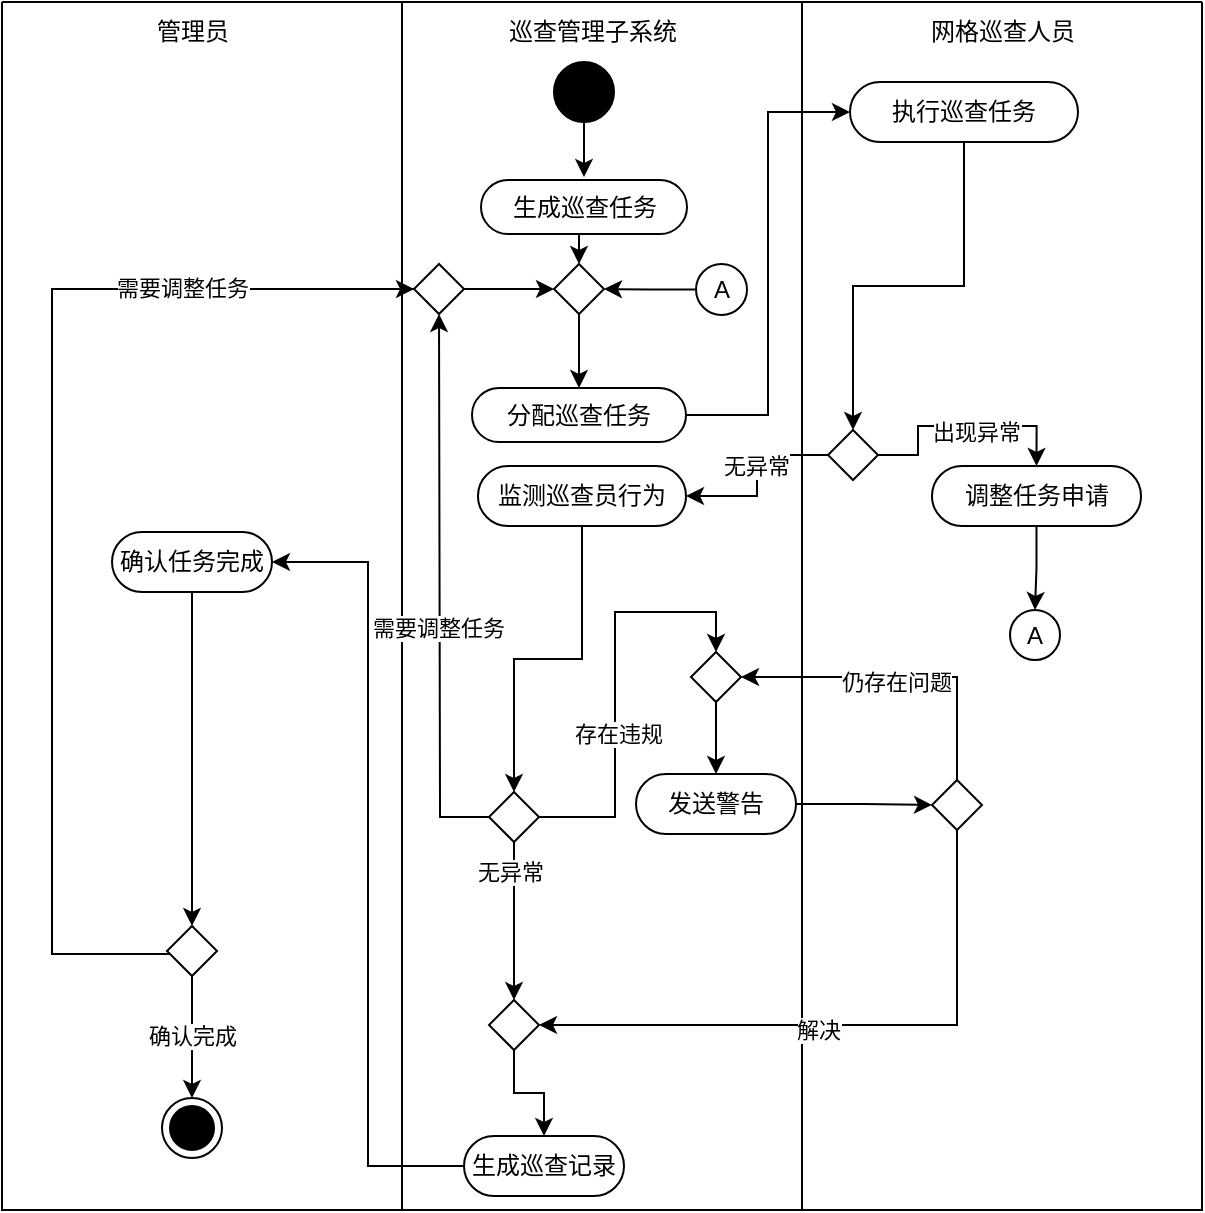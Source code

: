 <mxfile version="27.2.0">
  <diagram name="第 1 页" id="ujCtVl2hrdgaZUb0fE_l">
    <mxGraphModel dx="1408" dy="635" grid="0" gridSize="10" guides="1" tooltips="1" connect="1" arrows="1" fold="1" page="1" pageScale="1" pageWidth="827" pageHeight="1169" math="0" shadow="0">
      <root>
        <mxCell id="0" />
        <mxCell id="1" parent="0" />
        <mxCell id="BkGL_McaVdjmjKgnnkAn-4" value="" style="swimlane;startSize=0;" parent="1" vertex="1">
          <mxGeometry x="130" y="200" width="200" height="604" as="geometry" />
        </mxCell>
        <mxCell id="BkGL_McaVdjmjKgnnkAn-7" value="管理员" style="text;html=1;align=center;verticalAlign=middle;resizable=0;points=[];autosize=1;strokeColor=none;fillColor=none;" parent="BkGL_McaVdjmjKgnnkAn-4" vertex="1">
          <mxGeometry x="68" y="2" width="54" height="26" as="geometry" />
        </mxCell>
        <mxCell id="BkGL_McaVdjmjKgnnkAn-46" style="edgeStyle=orthogonalEdgeStyle;rounded=0;orthogonalLoop=1;jettySize=auto;html=1;exitX=0.5;exitY=0.5;exitDx=0;exitDy=15;exitPerimeter=0;entryX=0.5;entryY=0;entryDx=0;entryDy=0;" parent="BkGL_McaVdjmjKgnnkAn-4" source="BkGL_McaVdjmjKgnnkAn-15" target="DtNsajSpVZsd7COgS0P1-8" edge="1">
          <mxGeometry relative="1" as="geometry" />
        </mxCell>
        <mxCell id="BkGL_McaVdjmjKgnnkAn-15" value="确认任务完成" style="html=1;dashed=0;whiteSpace=wrap;shape=mxgraph.dfd.start" parent="BkGL_McaVdjmjKgnnkAn-4" vertex="1">
          <mxGeometry x="55" y="265" width="80" height="30" as="geometry" />
        </mxCell>
        <mxCell id="BkGL_McaVdjmjKgnnkAn-45" value="" style="ellipse;html=1;shape=endState;fillColor=#000000;strokeColor=#000000;" parent="BkGL_McaVdjmjKgnnkAn-4" vertex="1">
          <mxGeometry x="80" y="548" width="30" height="30" as="geometry" />
        </mxCell>
        <mxCell id="DtNsajSpVZsd7COgS0P1-9" style="edgeStyle=orthogonalEdgeStyle;rounded=0;orthogonalLoop=1;jettySize=auto;html=1;entryX=0.5;entryY=0;entryDx=0;entryDy=0;" edge="1" parent="BkGL_McaVdjmjKgnnkAn-4" source="DtNsajSpVZsd7COgS0P1-8" target="BkGL_McaVdjmjKgnnkAn-45">
          <mxGeometry relative="1" as="geometry" />
        </mxCell>
        <mxCell id="DtNsajSpVZsd7COgS0P1-11" value="确认完成" style="edgeLabel;html=1;align=center;verticalAlign=middle;resizable=0;points=[];" vertex="1" connectable="0" parent="DtNsajSpVZsd7COgS0P1-9">
          <mxGeometry x="-0.03" relative="1" as="geometry">
            <mxPoint as="offset" />
          </mxGeometry>
        </mxCell>
        <mxCell id="DtNsajSpVZsd7COgS0P1-8" value="" style="shape=rhombus;html=1;dashed=0;whiteSpace=wrap;perimeter=rhombusPerimeter;" vertex="1" parent="BkGL_McaVdjmjKgnnkAn-4">
          <mxGeometry x="82.5" y="462" width="25" height="25" as="geometry" />
        </mxCell>
        <mxCell id="BkGL_McaVdjmjKgnnkAn-5" value="" style="swimlane;startSize=0;" parent="1" vertex="1">
          <mxGeometry x="330" y="200" width="200" height="604" as="geometry" />
        </mxCell>
        <mxCell id="BkGL_McaVdjmjKgnnkAn-9" value="巡查管理子系统" style="text;html=1;align=center;verticalAlign=middle;resizable=0;points=[];autosize=1;strokeColor=none;fillColor=none;" parent="BkGL_McaVdjmjKgnnkAn-5" vertex="1">
          <mxGeometry x="40" width="110" height="30" as="geometry" />
        </mxCell>
        <mxCell id="DtNsajSpVZsd7COgS0P1-5" style="edgeStyle=orthogonalEdgeStyle;rounded=0;orthogonalLoop=1;jettySize=auto;html=1;exitX=0.5;exitY=0.5;exitDx=0;exitDy=15;exitPerimeter=0;entryX=0.5;entryY=0;entryDx=0;entryDy=0;" edge="1" parent="BkGL_McaVdjmjKgnnkAn-5" source="BkGL_McaVdjmjKgnnkAn-16" target="DtNsajSpVZsd7COgS0P1-4">
          <mxGeometry relative="1" as="geometry" />
        </mxCell>
        <mxCell id="BkGL_McaVdjmjKgnnkAn-16" value="监测巡查员行为" style="html=1;dashed=0;whiteSpace=wrap;shape=mxgraph.dfd.start" parent="BkGL_McaVdjmjKgnnkAn-5" vertex="1">
          <mxGeometry x="38" y="232" width="104" height="30" as="geometry" />
        </mxCell>
        <mxCell id="BkGL_McaVdjmjKgnnkAn-30" value="生成巡查记录" style="html=1;dashed=0;whiteSpace=wrap;shape=mxgraph.dfd.start" parent="BkGL_McaVdjmjKgnnkAn-5" vertex="1">
          <mxGeometry x="31" y="567" width="80" height="30" as="geometry" />
        </mxCell>
        <mxCell id="BkGL_McaVdjmjKgnnkAn-10" value="" style="ellipse;whiteSpace=wrap;html=1;aspect=fixed;fillColor=#000000;" parent="BkGL_McaVdjmjKgnnkAn-5" vertex="1">
          <mxGeometry x="76" y="30" width="30" height="30" as="geometry" />
        </mxCell>
        <mxCell id="BkGL_McaVdjmjKgnnkAn-12" value="生成巡查任务" style="html=1;dashed=0;whiteSpace=wrap;shape=mxgraph.dfd.start" parent="BkGL_McaVdjmjKgnnkAn-5" vertex="1">
          <mxGeometry x="39.5" y="89" width="103" height="27" as="geometry" />
        </mxCell>
        <mxCell id="BkGL_McaVdjmjKgnnkAn-19" style="edgeStyle=orthogonalEdgeStyle;rounded=0;orthogonalLoop=1;jettySize=auto;html=1;exitX=0.5;exitY=1;exitDx=0;exitDy=0;entryX=0.5;entryY=0.5;entryDx=0;entryDy=-15;entryPerimeter=0;" parent="BkGL_McaVdjmjKgnnkAn-5" source="BkGL_McaVdjmjKgnnkAn-10" target="BkGL_McaVdjmjKgnnkAn-12" edge="1">
          <mxGeometry relative="1" as="geometry" />
        </mxCell>
        <mxCell id="DtNsajSpVZsd7COgS0P1-1" value="分配巡查任务" style="html=1;dashed=0;whiteSpace=wrap;shape=mxgraph.dfd.start" vertex="1" parent="BkGL_McaVdjmjKgnnkAn-5">
          <mxGeometry x="35" y="193" width="107" height="27" as="geometry" />
        </mxCell>
        <mxCell id="DtNsajSpVZsd7COgS0P1-2" style="edgeStyle=orthogonalEdgeStyle;rounded=0;orthogonalLoop=1;jettySize=auto;html=1;exitX=0.5;exitY=0.5;exitDx=0;exitDy=13.5;exitPerimeter=0;entryX=0.5;entryY=0;entryDx=0;entryDy=0;" edge="1" parent="BkGL_McaVdjmjKgnnkAn-5" source="BkGL_McaVdjmjKgnnkAn-12" target="DtNsajSpVZsd7COgS0P1-60">
          <mxGeometry relative="1" as="geometry" />
        </mxCell>
        <mxCell id="DtNsajSpVZsd7COgS0P1-48" style="edgeStyle=orthogonalEdgeStyle;rounded=0;orthogonalLoop=1;jettySize=auto;html=1;entryX=0.5;entryY=0;entryDx=0;entryDy=0;" edge="1" parent="BkGL_McaVdjmjKgnnkAn-5" source="DtNsajSpVZsd7COgS0P1-4" target="DtNsajSpVZsd7COgS0P1-44">
          <mxGeometry relative="1" as="geometry" />
        </mxCell>
        <mxCell id="DtNsajSpVZsd7COgS0P1-49" value="无异常" style="edgeLabel;html=1;align=center;verticalAlign=middle;resizable=0;points=[];" vertex="1" connectable="0" parent="DtNsajSpVZsd7COgS0P1-48">
          <mxGeometry x="-0.628" y="-2" relative="1" as="geometry">
            <mxPoint as="offset" />
          </mxGeometry>
        </mxCell>
        <mxCell id="DtNsajSpVZsd7COgS0P1-4" value="" style="shape=rhombus;html=1;dashed=0;whiteSpace=wrap;perimeter=rhombusPerimeter;" vertex="1" parent="BkGL_McaVdjmjKgnnkAn-5">
          <mxGeometry x="43.5" y="395" width="25" height="25" as="geometry" />
        </mxCell>
        <mxCell id="DtNsajSpVZsd7COgS0P1-7" value="发送警告" style="html=1;dashed=0;whiteSpace=wrap;shape=mxgraph.dfd.start" vertex="1" parent="BkGL_McaVdjmjKgnnkAn-5">
          <mxGeometry x="117" y="386" width="80" height="30" as="geometry" />
        </mxCell>
        <mxCell id="DtNsajSpVZsd7COgS0P1-30" style="edgeStyle=orthogonalEdgeStyle;rounded=0;orthogonalLoop=1;jettySize=auto;html=1;exitX=1;exitY=0.5;exitDx=0;exitDy=0;entryX=0.5;entryY=0;entryDx=0;entryDy=0;" edge="1" parent="BkGL_McaVdjmjKgnnkAn-5" source="DtNsajSpVZsd7COgS0P1-4" target="DtNsajSpVZsd7COgS0P1-33">
          <mxGeometry relative="1" as="geometry" />
        </mxCell>
        <mxCell id="DtNsajSpVZsd7COgS0P1-37" value="存在违规" style="edgeLabel;html=1;align=center;verticalAlign=middle;resizable=0;points=[];" vertex="1" connectable="0" parent="DtNsajSpVZsd7COgS0P1-30">
          <mxGeometry x="-0.241" y="-1" relative="1" as="geometry">
            <mxPoint as="offset" />
          </mxGeometry>
        </mxCell>
        <mxCell id="DtNsajSpVZsd7COgS0P1-33" value="" style="shape=rhombus;html=1;dashed=0;whiteSpace=wrap;perimeter=rhombusPerimeter;" vertex="1" parent="BkGL_McaVdjmjKgnnkAn-5">
          <mxGeometry x="144.5" y="325" width="25" height="25" as="geometry" />
        </mxCell>
        <mxCell id="DtNsajSpVZsd7COgS0P1-34" style="edgeStyle=orthogonalEdgeStyle;rounded=0;orthogonalLoop=1;jettySize=auto;html=1;exitX=0.5;exitY=1;exitDx=0;exitDy=0;entryX=0.5;entryY=0.5;entryDx=0;entryDy=-15;entryPerimeter=0;" edge="1" parent="BkGL_McaVdjmjKgnnkAn-5" source="DtNsajSpVZsd7COgS0P1-33" target="DtNsajSpVZsd7COgS0P1-7">
          <mxGeometry relative="1" as="geometry" />
        </mxCell>
        <mxCell id="DtNsajSpVZsd7COgS0P1-44" value="" style="shape=rhombus;html=1;dashed=0;whiteSpace=wrap;perimeter=rhombusPerimeter;" vertex="1" parent="BkGL_McaVdjmjKgnnkAn-5">
          <mxGeometry x="43.5" y="499" width="25" height="25" as="geometry" />
        </mxCell>
        <mxCell id="DtNsajSpVZsd7COgS0P1-47" style="edgeStyle=orthogonalEdgeStyle;rounded=0;orthogonalLoop=1;jettySize=auto;html=1;entryX=0.5;entryY=0.5;entryDx=0;entryDy=-15;entryPerimeter=0;" edge="1" parent="BkGL_McaVdjmjKgnnkAn-5" source="DtNsajSpVZsd7COgS0P1-44" target="BkGL_McaVdjmjKgnnkAn-30">
          <mxGeometry relative="1" as="geometry" />
        </mxCell>
        <mxCell id="DtNsajSpVZsd7COgS0P1-62" style="edgeStyle=orthogonalEdgeStyle;rounded=0;orthogonalLoop=1;jettySize=auto;html=1;" edge="1" parent="BkGL_McaVdjmjKgnnkAn-5" source="DtNsajSpVZsd7COgS0P1-60" target="DtNsajSpVZsd7COgS0P1-1">
          <mxGeometry relative="1" as="geometry" />
        </mxCell>
        <mxCell id="DtNsajSpVZsd7COgS0P1-60" value="" style="shape=rhombus;html=1;dashed=0;whiteSpace=wrap;perimeter=rhombusPerimeter;" vertex="1" parent="BkGL_McaVdjmjKgnnkAn-5">
          <mxGeometry x="76" y="131" width="25" height="25" as="geometry" />
        </mxCell>
        <mxCell id="DtNsajSpVZsd7COgS0P1-61" style="edgeStyle=orthogonalEdgeStyle;rounded=0;orthogonalLoop=1;jettySize=auto;html=1;entryX=1;entryY=0.5;entryDx=0;entryDy=0;" edge="1" parent="BkGL_McaVdjmjKgnnkAn-5" source="DtNsajSpVZsd7COgS0P1-59" target="DtNsajSpVZsd7COgS0P1-60">
          <mxGeometry relative="1" as="geometry" />
        </mxCell>
        <mxCell id="DtNsajSpVZsd7COgS0P1-59" value="A" style="ellipse;whiteSpace=wrap;html=1;aspect=fixed;" vertex="1" parent="BkGL_McaVdjmjKgnnkAn-5">
          <mxGeometry x="147" y="131" width="25.5" height="25.5" as="geometry" />
        </mxCell>
        <mxCell id="BkGL_McaVdjmjKgnnkAn-6" value="" style="swimlane;startSize=0;" parent="1" vertex="1">
          <mxGeometry x="530" y="200" width="200" height="604" as="geometry" />
        </mxCell>
        <mxCell id="BkGL_McaVdjmjKgnnkAn-8" value="网格巡查人员" style="text;html=1;align=center;verticalAlign=middle;resizable=0;points=[];autosize=1;strokeColor=none;fillColor=none;" parent="BkGL_McaVdjmjKgnnkAn-6" vertex="1">
          <mxGeometry x="50" width="100" height="30" as="geometry" />
        </mxCell>
        <mxCell id="DtNsajSpVZsd7COgS0P1-51" style="edgeStyle=orthogonalEdgeStyle;rounded=0;orthogonalLoop=1;jettySize=auto;html=1;entryX=0.5;entryY=0;entryDx=0;entryDy=0;" edge="1" parent="BkGL_McaVdjmjKgnnkAn-6" source="BkGL_McaVdjmjKgnnkAn-13" target="DtNsajSpVZsd7COgS0P1-50">
          <mxGeometry relative="1" as="geometry" />
        </mxCell>
        <mxCell id="BkGL_McaVdjmjKgnnkAn-13" value="执行巡查任务" style="html=1;dashed=0;whiteSpace=wrap;shape=mxgraph.dfd.start" parent="BkGL_McaVdjmjKgnnkAn-6" vertex="1">
          <mxGeometry x="24" y="40" width="114" height="30" as="geometry" />
        </mxCell>
        <mxCell id="BkGL_McaVdjmjKgnnkAn-33" value="" style="shape=rhombus;html=1;dashed=0;whiteSpace=wrap;perimeter=rhombusPerimeter;" parent="BkGL_McaVdjmjKgnnkAn-6" vertex="1">
          <mxGeometry x="65" y="389" width="25" height="25" as="geometry" />
        </mxCell>
        <mxCell id="DtNsajSpVZsd7COgS0P1-58" style="edgeStyle=orthogonalEdgeStyle;rounded=0;orthogonalLoop=1;jettySize=auto;html=1;entryX=0.5;entryY=0;entryDx=0;entryDy=0;" edge="1" parent="BkGL_McaVdjmjKgnnkAn-6" source="DtNsajSpVZsd7COgS0P1-43" target="DtNsajSpVZsd7COgS0P1-57">
          <mxGeometry relative="1" as="geometry" />
        </mxCell>
        <mxCell id="DtNsajSpVZsd7COgS0P1-43" value="调整任务申请" style="html=1;dashed=0;whiteSpace=wrap;shape=mxgraph.dfd.start" vertex="1" parent="BkGL_McaVdjmjKgnnkAn-6">
          <mxGeometry x="65" y="232" width="104.5" height="30" as="geometry" />
        </mxCell>
        <mxCell id="DtNsajSpVZsd7COgS0P1-50" value="" style="shape=rhombus;html=1;dashed=0;whiteSpace=wrap;perimeter=rhombusPerimeter;" vertex="1" parent="BkGL_McaVdjmjKgnnkAn-6">
          <mxGeometry x="13" y="214" width="25" height="25" as="geometry" />
        </mxCell>
        <mxCell id="DtNsajSpVZsd7COgS0P1-53" style="edgeStyle=orthogonalEdgeStyle;rounded=0;orthogonalLoop=1;jettySize=auto;html=1;exitX=1;exitY=0.5;exitDx=0;exitDy=0;entryX=0.5;entryY=0.5;entryDx=0;entryDy=-15;entryPerimeter=0;" edge="1" parent="BkGL_McaVdjmjKgnnkAn-6" source="DtNsajSpVZsd7COgS0P1-50" target="DtNsajSpVZsd7COgS0P1-43">
          <mxGeometry relative="1" as="geometry" />
        </mxCell>
        <mxCell id="DtNsajSpVZsd7COgS0P1-55" value="出现异常" style="edgeLabel;html=1;align=center;verticalAlign=middle;resizable=0;points=[];" vertex="1" connectable="0" parent="DtNsajSpVZsd7COgS0P1-53">
          <mxGeometry x="0.12" y="-3" relative="1" as="geometry">
            <mxPoint as="offset" />
          </mxGeometry>
        </mxCell>
        <mxCell id="DtNsajSpVZsd7COgS0P1-57" value="A" style="ellipse;whiteSpace=wrap;html=1;aspect=fixed;" vertex="1" parent="BkGL_McaVdjmjKgnnkAn-6">
          <mxGeometry x="104" y="304" width="25" height="25" as="geometry" />
        </mxCell>
        <mxCell id="BkGL_McaVdjmjKgnnkAn-26" style="edgeStyle=orthogonalEdgeStyle;rounded=0;orthogonalLoop=1;jettySize=auto;html=1;exitX=1;exitY=0.5;exitDx=0;exitDy=0;exitPerimeter=0;entryX=0;entryY=0.5;entryDx=0;entryDy=0;entryPerimeter=0;" parent="1" source="DtNsajSpVZsd7COgS0P1-1" target="BkGL_McaVdjmjKgnnkAn-13" edge="1">
          <mxGeometry relative="1" as="geometry" />
        </mxCell>
        <mxCell id="BkGL_McaVdjmjKgnnkAn-43" style="edgeStyle=orthogonalEdgeStyle;rounded=0;orthogonalLoop=1;jettySize=auto;html=1;exitX=0.5;exitY=1;exitDx=0;exitDy=0;entryX=1;entryY=0.5;entryDx=0;entryDy=0;" parent="1" source="BkGL_McaVdjmjKgnnkAn-33" target="DtNsajSpVZsd7COgS0P1-44" edge="1">
          <mxGeometry relative="1" as="geometry" />
        </mxCell>
        <mxCell id="DtNsajSpVZsd7COgS0P1-38" value="解决" style="edgeLabel;html=1;align=center;verticalAlign=middle;resizable=0;points=[];" vertex="1" connectable="0" parent="BkGL_McaVdjmjKgnnkAn-43">
          <mxGeometry x="0.091" y="2" relative="1" as="geometry">
            <mxPoint as="offset" />
          </mxGeometry>
        </mxCell>
        <mxCell id="DtNsajSpVZsd7COgS0P1-31" style="edgeStyle=orthogonalEdgeStyle;rounded=0;orthogonalLoop=1;jettySize=auto;html=1;exitX=1;exitY=0.5;exitDx=0;exitDy=0;exitPerimeter=0;entryX=0;entryY=0.5;entryDx=0;entryDy=0;" edge="1" parent="1" source="DtNsajSpVZsd7COgS0P1-7" target="BkGL_McaVdjmjKgnnkAn-33">
          <mxGeometry relative="1" as="geometry" />
        </mxCell>
        <mxCell id="DtNsajSpVZsd7COgS0P1-35" style="edgeStyle=orthogonalEdgeStyle;rounded=0;orthogonalLoop=1;jettySize=auto;html=1;exitX=0.5;exitY=0;exitDx=0;exitDy=0;entryX=1;entryY=0.5;entryDx=0;entryDy=0;" edge="1" parent="1" source="BkGL_McaVdjmjKgnnkAn-33" target="DtNsajSpVZsd7COgS0P1-33">
          <mxGeometry relative="1" as="geometry" />
        </mxCell>
        <mxCell id="DtNsajSpVZsd7COgS0P1-36" value="仍存在问题" style="edgeLabel;html=1;align=center;verticalAlign=middle;resizable=0;points=[];" vertex="1" connectable="0" parent="DtNsajSpVZsd7COgS0P1-35">
          <mxGeometry x="0.037" y="2" relative="1" as="geometry">
            <mxPoint as="offset" />
          </mxGeometry>
        </mxCell>
        <mxCell id="DtNsajSpVZsd7COgS0P1-45" style="edgeStyle=orthogonalEdgeStyle;rounded=0;orthogonalLoop=1;jettySize=auto;html=1;entryX=1;entryY=0.5;entryDx=0;entryDy=0;entryPerimeter=0;" edge="1" parent="1" source="BkGL_McaVdjmjKgnnkAn-30" target="BkGL_McaVdjmjKgnnkAn-15">
          <mxGeometry relative="1" as="geometry" />
        </mxCell>
        <mxCell id="DtNsajSpVZsd7COgS0P1-52" style="edgeStyle=orthogonalEdgeStyle;rounded=0;orthogonalLoop=1;jettySize=auto;html=1;" edge="1" parent="1" source="DtNsajSpVZsd7COgS0P1-50" target="BkGL_McaVdjmjKgnnkAn-16">
          <mxGeometry relative="1" as="geometry" />
        </mxCell>
        <mxCell id="DtNsajSpVZsd7COgS0P1-54" value="无异常" style="edgeLabel;html=1;align=center;verticalAlign=middle;resizable=0;points=[];" vertex="1" connectable="0" parent="DtNsajSpVZsd7COgS0P1-52">
          <mxGeometry x="-0.112" y="-1" relative="1" as="geometry">
            <mxPoint as="offset" />
          </mxGeometry>
        </mxCell>
        <mxCell id="DtNsajSpVZsd7COgS0P1-66" style="edgeStyle=orthogonalEdgeStyle;rounded=0;orthogonalLoop=1;jettySize=auto;html=1;entryX=0;entryY=0.5;entryDx=0;entryDy=0;" edge="1" parent="1" source="DtNsajSpVZsd7COgS0P1-68" target="DtNsajSpVZsd7COgS0P1-60">
          <mxGeometry relative="1" as="geometry">
            <Array as="points">
              <mxPoint x="155" y="344" />
            </Array>
          </mxGeometry>
        </mxCell>
        <mxCell id="DtNsajSpVZsd7COgS0P1-69" value="" style="edgeStyle=orthogonalEdgeStyle;rounded=0;orthogonalLoop=1;jettySize=auto;html=1;entryX=0;entryY=0.5;entryDx=0;entryDy=0;" edge="1" parent="1" source="DtNsajSpVZsd7COgS0P1-8" target="DtNsajSpVZsd7COgS0P1-68">
          <mxGeometry relative="1" as="geometry">
            <mxPoint x="200" y="676" as="sourcePoint" />
            <mxPoint x="406" y="344" as="targetPoint" />
            <Array as="points">
              <mxPoint x="155" y="676" />
              <mxPoint x="155" y="343" />
            </Array>
          </mxGeometry>
        </mxCell>
        <mxCell id="DtNsajSpVZsd7COgS0P1-72" value="需要调整任务" style="edgeLabel;html=1;align=center;verticalAlign=middle;resizable=0;points=[];" vertex="1" connectable="0" parent="DtNsajSpVZsd7COgS0P1-69">
          <mxGeometry x="0.593" y="1" relative="1" as="geometry">
            <mxPoint as="offset" />
          </mxGeometry>
        </mxCell>
        <mxCell id="DtNsajSpVZsd7COgS0P1-68" value="" style="shape=rhombus;html=1;dashed=0;whiteSpace=wrap;perimeter=rhombusPerimeter;" vertex="1" parent="1">
          <mxGeometry x="336" y="331" width="25" height="25" as="geometry" />
        </mxCell>
        <mxCell id="DtNsajSpVZsd7COgS0P1-39" style="edgeStyle=orthogonalEdgeStyle;rounded=0;orthogonalLoop=1;jettySize=auto;html=1;exitX=0;exitY=0.5;exitDx=0;exitDy=0;entryX=0.5;entryY=1;entryDx=0;entryDy=0;" edge="1" parent="1" source="DtNsajSpVZsd7COgS0P1-4" target="DtNsajSpVZsd7COgS0P1-68">
          <mxGeometry relative="1" as="geometry">
            <Array as="points">
              <mxPoint x="349" y="601" />
              <mxPoint x="349" y="466" />
            </Array>
          </mxGeometry>
        </mxCell>
        <mxCell id="DtNsajSpVZsd7COgS0P1-40" value="需要调整任务" style="edgeLabel;html=1;align=center;verticalAlign=middle;resizable=0;points=[];" vertex="1" connectable="0" parent="DtNsajSpVZsd7COgS0P1-39">
          <mxGeometry x="0.118" y="2" relative="1" as="geometry">
            <mxPoint x="1" y="35" as="offset" />
          </mxGeometry>
        </mxCell>
      </root>
    </mxGraphModel>
  </diagram>
</mxfile>
